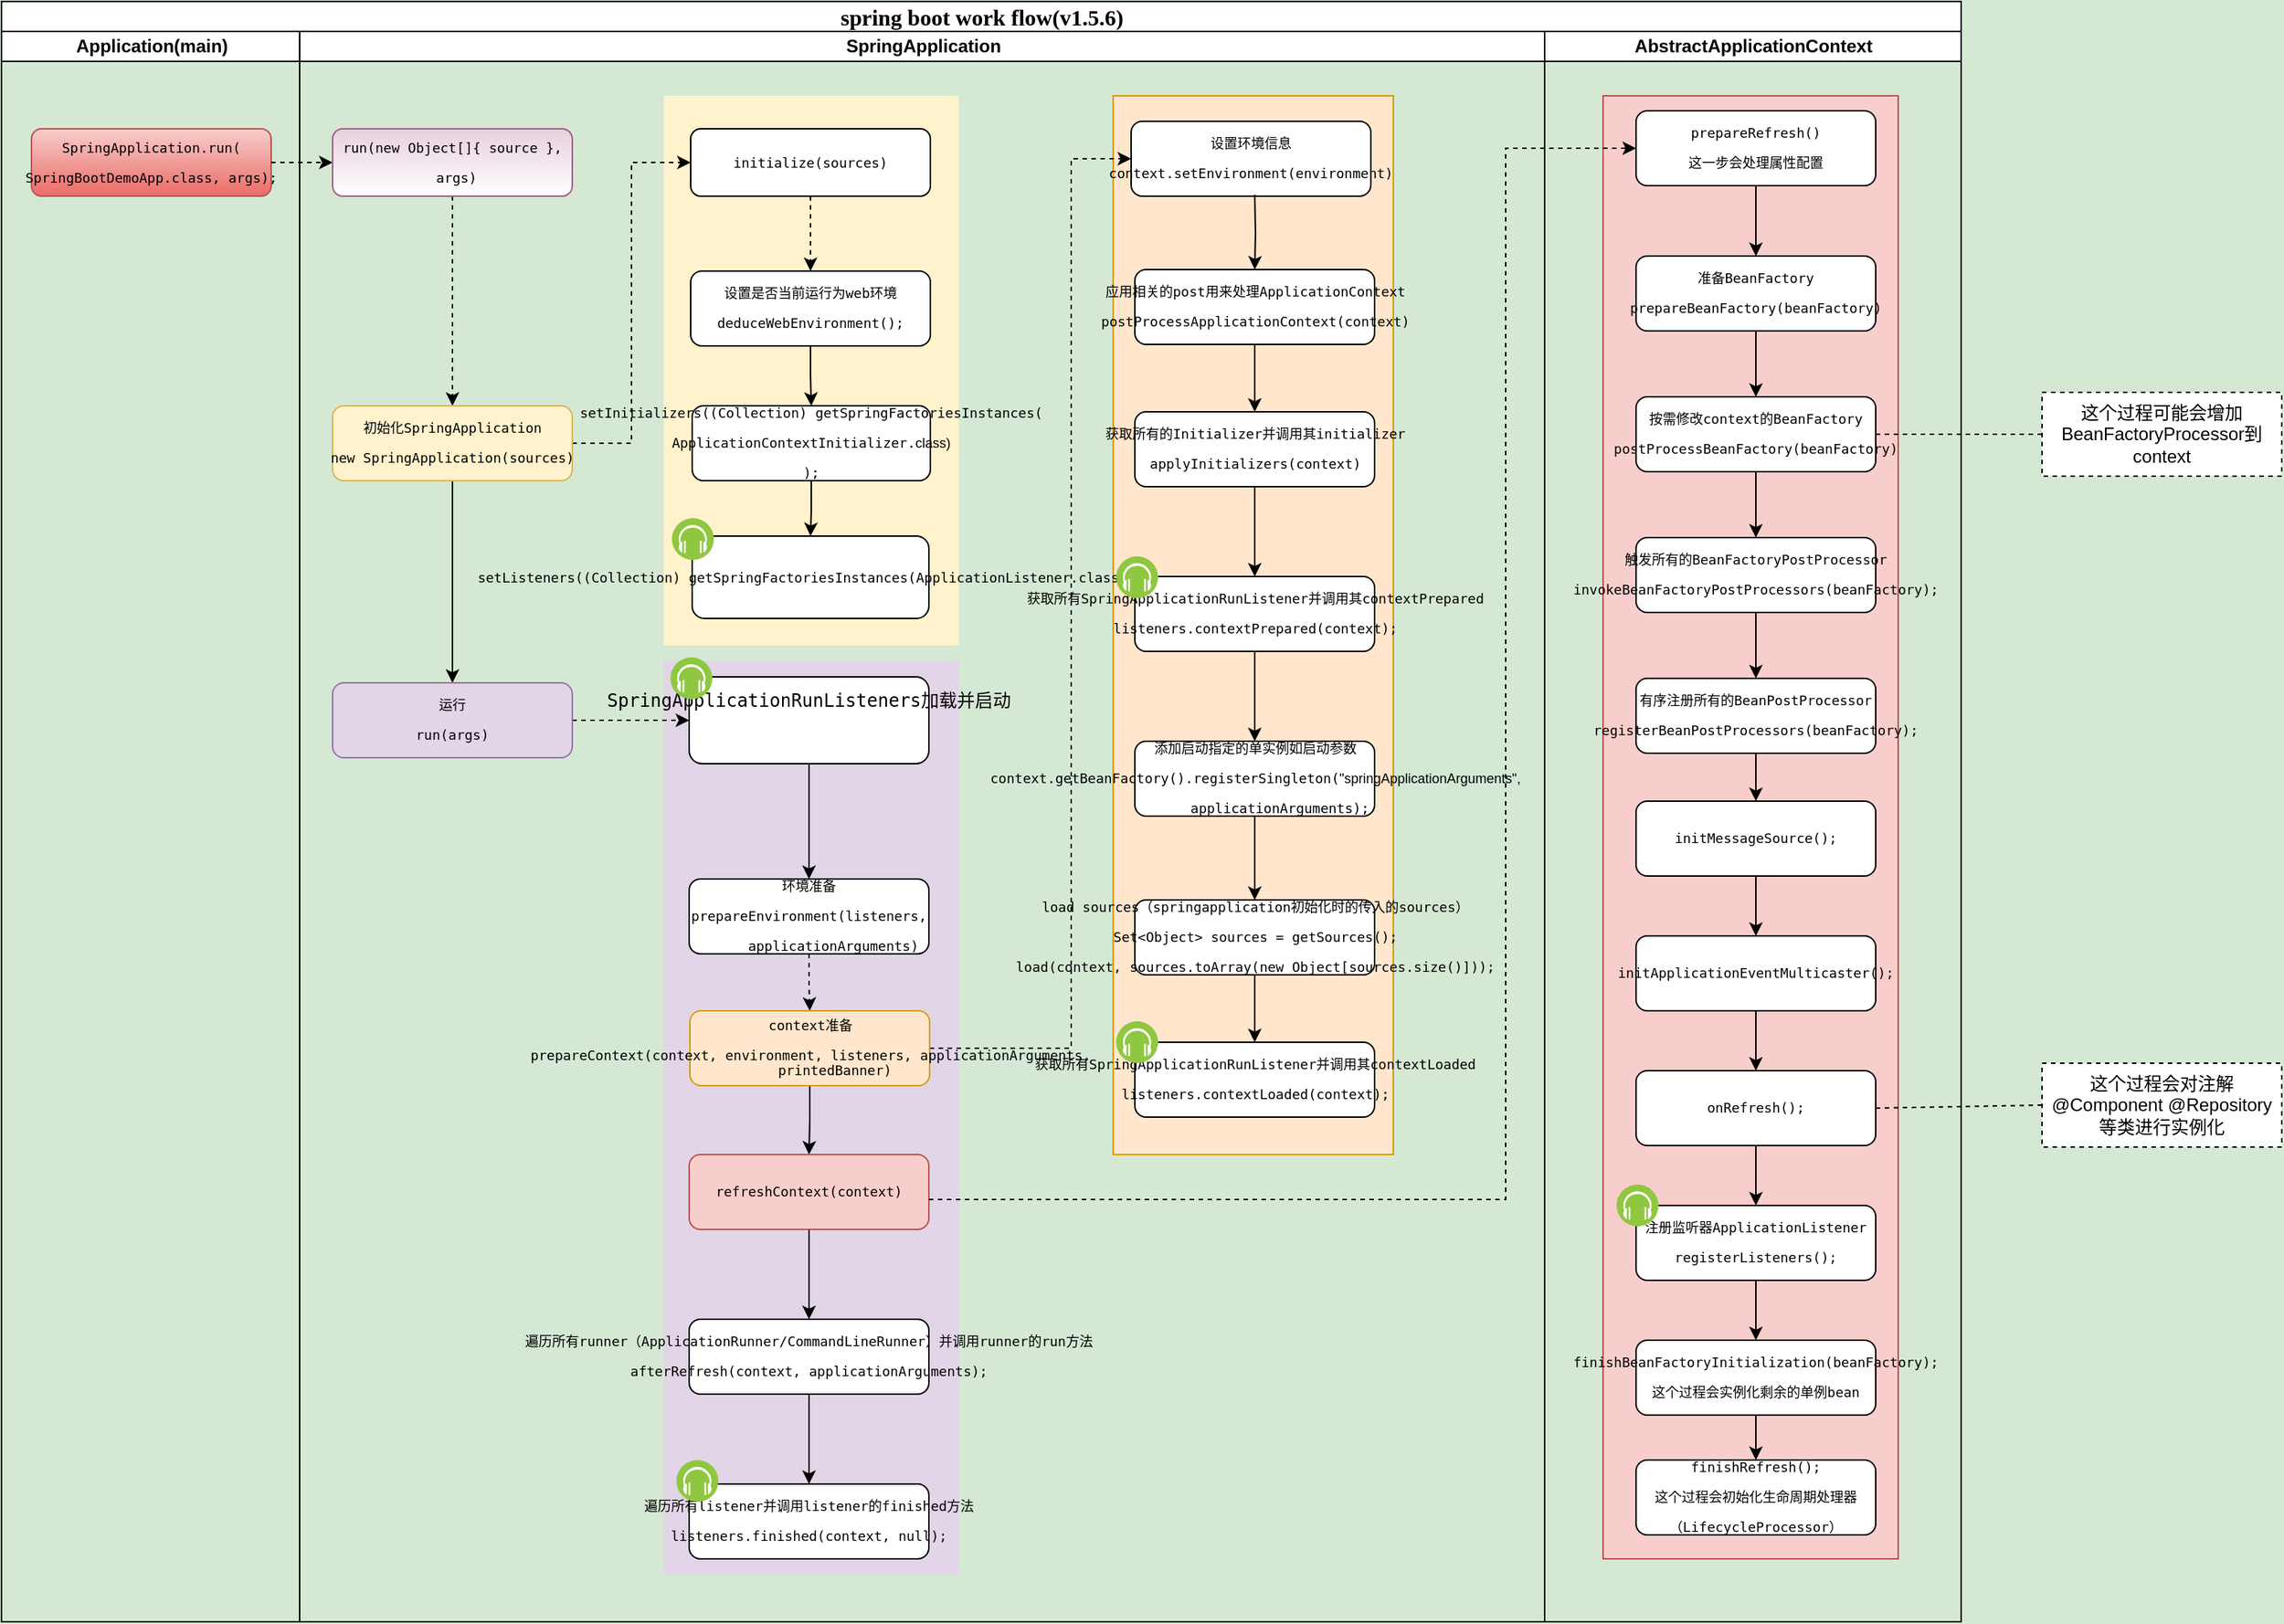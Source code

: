 <mxfile version="10.7.5" type="device"><diagram name="Page-1" id="74e2e168-ea6b-b213-b513-2b3c1d86103e"><mxGraphModel dx="1362" dy="802" grid="1" gridSize="10" guides="1" tooltips="1" connect="1" arrows="1" fold="1" page="1" pageScale="1" pageWidth="1100" pageHeight="850" background="#D5E8D4" math="0" shadow="0"><root><mxCell id="0"/><mxCell id="1" parent="0"/><mxCell id="77e6c97f196da883-1" value="&lt;font style=&quot;font-size: 15px&quot;&gt;spring boot work flow(v1.5.6)&lt;/font&gt;" style="swimlane;html=1;childLayout=stackLayout;startSize=20;rounded=0;shadow=0;labelBackgroundColor=none;strokeWidth=1;fontFamily=Verdana;fontSize=5;align=center;verticalAlign=middle;" parent="1" vertex="1"><mxGeometry x="68" y="20" width="1308" height="1082" as="geometry"/></mxCell><mxCell id="77e6c97f196da883-2" value="Application(main)" style="swimlane;html=1;startSize=20;verticalAlign=middle;" parent="77e6c97f196da883-1" vertex="1"><mxGeometry y="20" width="199" height="1062" as="geometry"/></mxCell><mxCell id="77e6c97f196da883-8" value="&lt;pre style=&quot;font-size: 9px;&quot;&gt;SpringApplication.&lt;span style=&quot;font-size: 9px;&quot;&gt;run&lt;/span&gt;(&lt;/pre&gt;&lt;pre style=&quot;font-size: 9px;&quot;&gt;SpringBootDemoApp.&lt;span style=&quot;font-size: 9px;&quot;&gt;class&lt;/span&gt;, args);&lt;/pre&gt;" style="rounded=1;whiteSpace=wrap;html=1;shadow=0;labelBackgroundColor=none;strokeColor=#b85450;strokeWidth=1;fillColor=#f8cecc;fontFamily=Verdana;fontSize=9;align=center;verticalAlign=middle;gradientColor=#ea6b66;" parent="77e6c97f196da883-2" vertex="1"><mxGeometry x="20" y="65" width="160" height="45" as="geometry"/></mxCell><mxCell id="xCWV8dmAgBK2p6FcGzar-16" value="" style="edgeStyle=orthogonalEdgeStyle;rounded=0;orthogonalLoop=1;jettySize=auto;html=1;dashed=1;fontSize=9;strokeWidth=1;verticalAlign=middle;" parent="77e6c97f196da883-1" source="77e6c97f196da883-8" target="xCWV8dmAgBK2p6FcGzar-2" edge="1"><mxGeometry relative="1" as="geometry"/></mxCell><mxCell id="77e6c97f196da883-4" value="SpringApplication" style="swimlane;html=1;startSize=20;verticalAlign=middle;" parent="77e6c97f196da883-1" vertex="1"><mxGeometry x="199" y="20" width="831" height="1062" as="geometry"/></mxCell><mxCell id="xCWV8dmAgBK2p6FcGzar-78" value="" style="rounded=0;whiteSpace=wrap;html=1;fillColor=#ffe6cc;fontSize=10;strokeColor=#d79b00;strokeWidth=1;verticalAlign=middle;" parent="77e6c97f196da883-4" vertex="1"><mxGeometry x="543" y="43" width="187" height="707" as="geometry"/></mxCell><mxCell id="xCWV8dmAgBK2p6FcGzar-77" value="" style="rounded=0;whiteSpace=wrap;html=1;fillColor=#e1d5e7;fontSize=9;strokeColor=none;strokeWidth=1;verticalAlign=middle;" parent="77e6c97f196da883-4" vertex="1"><mxGeometry x="243" y="420" width="197" height="610" as="geometry"/></mxCell><mxCell id="xCWV8dmAgBK2p6FcGzar-76" value="" style="rounded=0;whiteSpace=wrap;html=1;fontSize=10;fillColor=#fff2cc;strokeColor=none;strokeWidth=1;verticalAlign=middle;" parent="77e6c97f196da883-4" vertex="1"><mxGeometry x="243" y="43" width="197" height="367" as="geometry"/></mxCell><mxCell id="xCWV8dmAgBK2p6FcGzar-4" value="" style="edgeStyle=orthogonalEdgeStyle;rounded=0;orthogonalLoop=1;jettySize=auto;html=1;fontSize=9;verticalAlign=middle;dashed=1;strokeWidth=1;" parent="77e6c97f196da883-4" source="xCWV8dmAgBK2p6FcGzar-2" target="xCWV8dmAgBK2p6FcGzar-3" edge="1"><mxGeometry relative="1" as="geometry"/></mxCell><mxCell id="xCWV8dmAgBK2p6FcGzar-2" value="&lt;pre style=&quot;font-size: 9px;&quot;&gt;&lt;span style=&quot;font-size: 9px;&quot;&gt;run&lt;/span&gt;(&lt;span style=&quot;font-size: 9px;&quot;&gt;new &lt;/span&gt;Object[]{ source },&lt;/pre&gt;&lt;pre style=&quot;font-size: 9px;&quot;&gt; args)&lt;/pre&gt;" style="rounded=1;whiteSpace=wrap;html=1;fontSize=9;fillColor=#e6d0de;strokeColor=#996185;strokeWidth=1;verticalAlign=middle;gradientColor=#ffffff;" parent="77e6c97f196da883-4" vertex="1"><mxGeometry x="22" y="65" width="160" height="45" as="geometry"/></mxCell><mxCell id="xCWV8dmAgBK2p6FcGzar-6" value="" style="edgeStyle=orthogonalEdgeStyle;rounded=0;orthogonalLoop=1;jettySize=auto;html=1;fontSize=9;strokeWidth=1;verticalAlign=middle;" parent="77e6c97f196da883-4" source="xCWV8dmAgBK2p6FcGzar-3" target="xCWV8dmAgBK2p6FcGzar-5" edge="1"><mxGeometry relative="1" as="geometry"/></mxCell><mxCell id="xCWV8dmAgBK2p6FcGzar-34" value="" style="edgeStyle=orthogonalEdgeStyle;rounded=0;orthogonalLoop=1;jettySize=auto;html=1;fontSize=9;entryX=0;entryY=0.5;entryDx=0;entryDy=0;dashed=1;strokeWidth=1;verticalAlign=middle;" parent="77e6c97f196da883-4" source="xCWV8dmAgBK2p6FcGzar-3" target="xCWV8dmAgBK2p6FcGzar-8" edge="1"><mxGeometry relative="1" as="geometry"/></mxCell><mxCell id="xCWV8dmAgBK2p6FcGzar-3" value="&lt;pre style=&quot;font-size: 9px;&quot;&gt;&lt;pre style=&quot;font-size: 9px;&quot;&gt;初始化SpringApplication&lt;/pre&gt;&lt;pre style=&quot;font-size: 9px;&quot;&gt;&lt;span style=&quot;font-size: 9px;&quot;&gt;new &lt;/span&gt;SpringApplication(sources)&lt;/pre&gt;&lt;/pre&gt;" style="rounded=1;whiteSpace=wrap;html=1;fontSize=9;fillColor=#fff2cc;strokeColor=#d6b656;strokeWidth=1;verticalAlign=middle;" parent="77e6c97f196da883-4" vertex="1"><mxGeometry x="22" y="250" width="160" height="50" as="geometry"/></mxCell><mxCell id="xCWV8dmAgBK2p6FcGzar-22" value="" style="edgeStyle=orthogonalEdgeStyle;rounded=0;orthogonalLoop=1;jettySize=auto;html=1;dashed=1;fontSize=9;strokeWidth=1;verticalAlign=middle;entryX=0;entryY=0.5;entryDx=0;entryDy=0;" parent="77e6c97f196da883-4" source="xCWV8dmAgBK2p6FcGzar-5" target="tk0hiYS8A3kOr5crJlKy-17" edge="1"><mxGeometry relative="1" as="geometry"/></mxCell><mxCell id="xCWV8dmAgBK2p6FcGzar-5" value="&lt;pre style=&quot;font-size: 9px;&quot;&gt;&lt;pre style=&quot;font-size: 9px;&quot;&gt;&lt;pre style=&quot;font-size: 9px;&quot;&gt;&lt;pre style=&quot;font-size: 9px;&quot;&gt;运行&lt;/pre&gt;&lt;pre style=&quot;font-size: 9px;&quot;&gt;run(args)&lt;/pre&gt;&lt;/pre&gt;&lt;/pre&gt;&lt;/pre&gt;" style="rounded=1;whiteSpace=wrap;html=1;fontSize=9;fillColor=#e1d5e7;strokeColor=#9673a6;strokeWidth=1;verticalAlign=middle;" parent="77e6c97f196da883-4" vertex="1"><mxGeometry x="22" y="435" width="160" height="50" as="geometry"/></mxCell><mxCell id="xCWV8dmAgBK2p6FcGzar-24" value="" style="edgeStyle=orthogonalEdgeStyle;rounded=0;orthogonalLoop=1;jettySize=auto;html=1;dashed=1;fontSize=9;strokeWidth=1;entryX=0.5;entryY=0;entryDx=0;entryDy=0;verticalAlign=middle;" parent="77e6c97f196da883-4" source="xCWV8dmAgBK2p6FcGzar-21" target="xCWV8dmAgBK2p6FcGzar-25" edge="1"><mxGeometry relative="1" as="geometry"><mxPoint x="342" y="539" as="targetPoint"/></mxGeometry></mxCell><mxCell id="xCWV8dmAgBK2p6FcGzar-21" value="&lt;pre style=&quot;font-size: 9px&quot;&gt;&lt;pre style=&quot;font-size: 9px&quot;&gt;&lt;pre style=&quot;font-size: 9px&quot;&gt;&lt;pre style=&quot;font-size: 9px&quot;&gt;&lt;pre style=&quot;font-size: 9px&quot;&gt;环境准备&lt;/pre&gt;&lt;pre style=&quot;font-size: 9px&quot;&gt;prepareEnvironment(listeners,&lt;/pre&gt;&lt;pre style=&quot;font-size: 9px&quot;&gt;      applicationArguments)&lt;/pre&gt;&lt;/pre&gt;&lt;/pre&gt;&lt;/pre&gt;&lt;/pre&gt;" style="rounded=1;whiteSpace=wrap;html=1;fontSize=9;strokeWidth=1;verticalAlign=middle;" parent="77e6c97f196da883-4" vertex="1"><mxGeometry x="260" y="566" width="160" height="50" as="geometry"/></mxCell><mxCell id="xCWV8dmAgBK2p6FcGzar-28" value="" style="edgeStyle=orthogonalEdgeStyle;rounded=0;orthogonalLoop=1;jettySize=auto;html=1;fontSize=9;strokeWidth=1;verticalAlign=middle;" parent="77e6c97f196da883-4" source="xCWV8dmAgBK2p6FcGzar-25" target="xCWV8dmAgBK2p6FcGzar-27" edge="1"><mxGeometry relative="1" as="geometry"/></mxCell><mxCell id="xCWV8dmAgBK2p6FcGzar-36" value="" style="edgeStyle=orthogonalEdgeStyle;rounded=0;orthogonalLoop=1;jettySize=auto;html=1;dashed=1;fontSize=9;strokeWidth=1;verticalAlign=middle;" parent="77e6c97f196da883-4" source="xCWV8dmAgBK2p6FcGzar-25" target="xCWV8dmAgBK2p6FcGzar-35" edge="1"><mxGeometry relative="1" as="geometry"><Array as="points"><mxPoint x="515" y="679"/><mxPoint x="515" y="85"/></Array></mxGeometry></mxCell><mxCell id="xCWV8dmAgBK2p6FcGzar-25" value="&lt;pre style=&quot;font-size: 9px;&quot;&gt;&lt;pre style=&quot;font-size: 9px;&quot;&gt;&lt;pre style=&quot;font-size: 9px;&quot;&gt;&lt;pre style=&quot;font-size: 9px;&quot;&gt;&lt;pre style=&quot;font-size: 9px;&quot;&gt;&lt;pre style=&quot;font-size: 9px;&quot;&gt;context准备&lt;/pre&gt;&lt;pre style=&quot;font-size: 9px;&quot;&gt;prepareContext(context, environment, listeners, applicationArguments,&lt;br style=&quot;font-size: 9px;&quot;&gt;      printedBanner)&lt;/pre&gt;&lt;/pre&gt;&lt;/pre&gt;&lt;/pre&gt;&lt;/pre&gt;&lt;/pre&gt;" style="rounded=1;whiteSpace=wrap;html=1;fontSize=9;fillColor=#ffe6cc;strokeColor=#d79b00;strokeWidth=1;verticalAlign=middle;" parent="77e6c97f196da883-4" vertex="1"><mxGeometry x="260.5" y="654" width="160" height="50" as="geometry"/></mxCell><mxCell id="xCWV8dmAgBK2p6FcGzar-35" value="&lt;pre style=&quot;font-size: 9px&quot;&gt;&lt;pre style=&quot;font-size: 9px&quot;&gt;&lt;pre style=&quot;font-size: 9px&quot;&gt;&lt;pre style=&quot;font-size: 9px&quot;&gt;&lt;pre style=&quot;font-size: 9px&quot;&gt;&lt;pre style=&quot;font-size: 9px&quot;&gt;&lt;pre style=&quot;font-size: 9px&quot;&gt;设置环境信息&lt;/pre&gt;&lt;pre style=&quot;font-size: 9px&quot;&gt;context.setEnvironment(environment)&lt;/pre&gt;&lt;/pre&gt;&lt;/pre&gt;&lt;/pre&gt;&lt;/pre&gt;&lt;/pre&gt;&lt;/pre&gt;" style="rounded=1;whiteSpace=wrap;html=1;fontSize=9;strokeWidth=1;verticalAlign=middle;" parent="77e6c97f196da883-4" vertex="1"><mxGeometry x="555" y="60" width="160" height="50" as="geometry"/></mxCell><mxCell id="xCWV8dmAgBK2p6FcGzar-40" value="" style="edgeStyle=orthogonalEdgeStyle;rounded=0;orthogonalLoop=1;jettySize=auto;html=1;fontSize=9;strokeWidth=1;verticalAlign=middle;" parent="77e6c97f196da883-4" target="xCWV8dmAgBK2p6FcGzar-39" edge="1"><mxGeometry relative="1" as="geometry"><mxPoint x="637.5" y="109" as="sourcePoint"/></mxGeometry></mxCell><mxCell id="xCWV8dmAgBK2p6FcGzar-42" value="" style="edgeStyle=orthogonalEdgeStyle;rounded=0;orthogonalLoop=1;jettySize=auto;html=1;fontSize=9;strokeWidth=1;verticalAlign=middle;" parent="77e6c97f196da883-4" source="xCWV8dmAgBK2p6FcGzar-39" target="xCWV8dmAgBK2p6FcGzar-41" edge="1"><mxGeometry relative="1" as="geometry"/></mxCell><mxCell id="xCWV8dmAgBK2p6FcGzar-39" value="&lt;pre style=&quot;font-size: 9px&quot;&gt;&lt;pre style=&quot;font-size: 9px&quot;&gt;&lt;pre style=&quot;font-size: 9px&quot;&gt;&lt;pre style=&quot;font-size: 9px&quot;&gt;&lt;pre style=&quot;font-size: 9px&quot;&gt;&lt;pre style=&quot;font-size: 9px&quot;&gt;&lt;pre style=&quot;font-size: 9px&quot;&gt;&lt;pre style=&quot;font-size: 9px&quot;&gt;应用相关的post用来处理ApplicationContext&lt;/pre&gt;&lt;pre style=&quot;font-size: 9px&quot;&gt;postProcessApplicationContext(context)&lt;/pre&gt;&lt;/pre&gt;&lt;/pre&gt;&lt;/pre&gt;&lt;/pre&gt;&lt;/pre&gt;&lt;/pre&gt;&lt;/pre&gt;" style="rounded=1;whiteSpace=wrap;html=1;fontSize=9;strokeWidth=1;verticalAlign=middle;" parent="77e6c97f196da883-4" vertex="1"><mxGeometry x="557.5" y="159" width="160" height="50" as="geometry"/></mxCell><mxCell id="xCWV8dmAgBK2p6FcGzar-44" value="" style="edgeStyle=orthogonalEdgeStyle;rounded=0;orthogonalLoop=1;jettySize=auto;html=1;fontSize=9;strokeWidth=1;verticalAlign=middle;" parent="77e6c97f196da883-4" source="xCWV8dmAgBK2p6FcGzar-41" target="xCWV8dmAgBK2p6FcGzar-43" edge="1"><mxGeometry relative="1" as="geometry"/></mxCell><mxCell id="xCWV8dmAgBK2p6FcGzar-41" value="&lt;pre style=&quot;font-size: 9px&quot;&gt;&lt;pre style=&quot;font-size: 9px&quot;&gt;&lt;pre style=&quot;font-size: 9px&quot;&gt;&lt;pre style=&quot;font-size: 9px&quot;&gt;&lt;pre style=&quot;font-size: 9px&quot;&gt;&lt;pre style=&quot;font-size: 9px&quot;&gt;&lt;pre style=&quot;font-size: 9px&quot;&gt;&lt;pre style=&quot;font-size: 9px&quot;&gt;&lt;pre style=&quot;font-size: 9px&quot;&gt;获取所有的Initializer并调用其initializer&lt;/pre&gt;&lt;pre style=&quot;font-size: 9px&quot;&gt;applyInitializers(context)&lt;/pre&gt;&lt;/pre&gt;&lt;/pre&gt;&lt;/pre&gt;&lt;/pre&gt;&lt;/pre&gt;&lt;/pre&gt;&lt;/pre&gt;&lt;/pre&gt;" style="rounded=1;whiteSpace=wrap;html=1;fontSize=9;strokeWidth=1;verticalAlign=middle;" parent="77e6c97f196da883-4" vertex="1"><mxGeometry x="557.5" y="254" width="160" height="50" as="geometry"/></mxCell><mxCell id="xCWV8dmAgBK2p6FcGzar-46" value="" style="edgeStyle=orthogonalEdgeStyle;rounded=0;orthogonalLoop=1;jettySize=auto;html=1;fontSize=9;strokeWidth=1;verticalAlign=middle;" parent="77e6c97f196da883-4" source="xCWV8dmAgBK2p6FcGzar-43" target="xCWV8dmAgBK2p6FcGzar-45" edge="1"><mxGeometry relative="1" as="geometry"/></mxCell><mxCell id="xCWV8dmAgBK2p6FcGzar-43" value="&lt;pre style=&quot;font-size: 9px&quot;&gt;&lt;pre style=&quot;font-size: 9px&quot;&gt;&lt;pre style=&quot;font-size: 9px&quot;&gt;&lt;pre style=&quot;font-size: 9px&quot;&gt;&lt;pre style=&quot;font-size: 9px&quot;&gt;&lt;pre style=&quot;font-size: 9px&quot;&gt;&lt;pre style=&quot;font-size: 9px&quot;&gt;&lt;pre style=&quot;font-size: 9px&quot;&gt;&lt;pre style=&quot;font-size: 9px&quot;&gt;&lt;pre style=&quot;font-size: 9px&quot;&gt;获取所有SpringApplicationRunListener并调用其contextPrepared&lt;/pre&gt;&lt;pre style=&quot;font-size: 9px&quot;&gt;listeners.contextPrepared(context);&lt;/pre&gt;&lt;/pre&gt;&lt;/pre&gt;&lt;/pre&gt;&lt;/pre&gt;&lt;/pre&gt;&lt;/pre&gt;&lt;/pre&gt;&lt;/pre&gt;&lt;/pre&gt;" style="rounded=1;whiteSpace=wrap;html=1;fontSize=9;strokeWidth=1;verticalAlign=middle;" parent="77e6c97f196da883-4" vertex="1"><mxGeometry x="557.5" y="364" width="160" height="50" as="geometry"/></mxCell><mxCell id="xCWV8dmAgBK2p6FcGzar-48" value="" style="edgeStyle=orthogonalEdgeStyle;rounded=0;orthogonalLoop=1;jettySize=auto;html=1;fontSize=9;strokeWidth=1;verticalAlign=middle;" parent="77e6c97f196da883-4" source="xCWV8dmAgBK2p6FcGzar-45" target="xCWV8dmAgBK2p6FcGzar-47" edge="1"><mxGeometry relative="1" as="geometry"/></mxCell><mxCell id="xCWV8dmAgBK2p6FcGzar-45" value="&lt;pre style=&quot;font-size: 9px&quot;&gt;&lt;pre style=&quot;font-size: 9px&quot;&gt;&lt;pre style=&quot;font-size: 9px&quot;&gt;&lt;pre style=&quot;font-size: 9px&quot;&gt;&lt;pre style=&quot;font-size: 9px&quot;&gt;&lt;pre style=&quot;font-size: 9px&quot;&gt;&lt;pre style=&quot;font-size: 9px&quot;&gt;&lt;pre style=&quot;font-size: 9px&quot;&gt;&lt;pre style=&quot;font-size: 9px&quot;&gt;&lt;pre style=&quot;font-size: 9px&quot;&gt;&lt;pre style=&quot;font-size: 9px&quot;&gt;&lt;pre style=&quot;font-size: 9px&quot;&gt;添加启动指定的单实例如启动参数&lt;/pre&gt;&lt;pre style=&quot;font-size: 9px&quot;&gt;context.getBeanFactory().registerSingleton(&lt;span style=&quot;font-family: &amp;#34;helvetica&amp;#34; ; white-space: normal&quot;&gt;&quot;springApplicationArguments&quot;&lt;/span&gt;&lt;span style=&quot;font-family: &amp;#34;helvetica&amp;#34; ; white-space: normal&quot;&gt;,&lt;/span&gt;&lt;br&gt;&lt;/pre&gt;&lt;/pre&gt;&lt;pre style=&quot;font-size: 9px&quot;&gt;      applicationArguments);&lt;/pre&gt;&lt;/pre&gt;&lt;/pre&gt;&lt;/pre&gt;&lt;/pre&gt;&lt;/pre&gt;&lt;/pre&gt;&lt;/pre&gt;&lt;/pre&gt;&lt;/pre&gt;&lt;/pre&gt;" style="rounded=1;whiteSpace=wrap;html=1;fontSize=9;strokeWidth=1;verticalAlign=middle;" parent="77e6c97f196da883-4" vertex="1"><mxGeometry x="557.5" y="474" width="160" height="50" as="geometry"/></mxCell><mxCell id="xCWV8dmAgBK2p6FcGzar-50" value="" style="edgeStyle=orthogonalEdgeStyle;rounded=0;orthogonalLoop=1;jettySize=auto;html=1;fontSize=9;strokeWidth=1;verticalAlign=middle;" parent="77e6c97f196da883-4" source="xCWV8dmAgBK2p6FcGzar-47" target="xCWV8dmAgBK2p6FcGzar-49" edge="1"><mxGeometry relative="1" as="geometry"/></mxCell><mxCell id="xCWV8dmAgBK2p6FcGzar-47" value="&lt;pre style=&quot;font-size: 9px&quot;&gt;&lt;pre style=&quot;font-size: 9px&quot;&gt;&lt;pre style=&quot;font-size: 9px&quot;&gt;&lt;pre style=&quot;font-size: 9px&quot;&gt;&lt;pre style=&quot;font-size: 9px&quot;&gt;&lt;pre style=&quot;font-size: 9px&quot;&gt;&lt;pre style=&quot;font-size: 9px&quot;&gt;&lt;pre style=&quot;font-size: 9px&quot;&gt;&lt;pre style=&quot;font-size: 9px&quot;&gt;&lt;pre style=&quot;font-size: 9px&quot;&gt;&lt;pre style=&quot;font-size: 9px&quot;&gt;&lt;pre style=&quot;font-size: 9px&quot;&gt;&lt;pre style=&quot;font-size: 9px&quot;&gt;load sources（springapplication初始化时的传入的sources）&lt;/pre&gt;&lt;pre style=&quot;font-size: 9px&quot;&gt;Set&amp;lt;Object&amp;gt; sources = getSources();&lt;/pre&gt;&lt;pre style=&quot;font-size: 9px&quot;&gt;&lt;pre style=&quot;font-size: 9px&quot;&gt;load(context, sources.toArray(&lt;span style=&quot;font-size: 9px&quot;&gt;new &lt;/span&gt;Object[sources.size()]));&lt;/pre&gt;&lt;/pre&gt;&lt;/pre&gt;&lt;/pre&gt;&lt;/pre&gt;&lt;/pre&gt;&lt;/pre&gt;&lt;/pre&gt;&lt;/pre&gt;&lt;/pre&gt;&lt;/pre&gt;&lt;/pre&gt;&lt;/pre&gt;&lt;/pre&gt;" style="rounded=1;whiteSpace=wrap;html=1;fontSize=9;strokeWidth=1;verticalAlign=middle;" parent="77e6c97f196da883-4" vertex="1"><mxGeometry x="557.5" y="580" width="160" height="50" as="geometry"/></mxCell><mxCell id="xCWV8dmAgBK2p6FcGzar-49" value="&lt;pre style=&quot;font-size: 9px&quot;&gt;&lt;pre style=&quot;font-size: 9px&quot;&gt;&lt;pre style=&quot;font-size: 9px&quot;&gt;&lt;pre style=&quot;font-size: 9px&quot;&gt;&lt;pre style=&quot;font-size: 9px&quot;&gt;&lt;pre style=&quot;font-size: 9px&quot;&gt;&lt;pre style=&quot;font-size: 9px&quot;&gt;&lt;pre style=&quot;font-size: 9px&quot;&gt;&lt;pre style=&quot;font-size: 9px&quot;&gt;&lt;pre style=&quot;font-size: 9px&quot;&gt;&lt;pre style=&quot;font-size: 9px&quot;&gt;&lt;pre style=&quot;font-size: 9px&quot;&gt;&lt;pre style=&quot;font-size: 9px&quot;&gt;&lt;pre style=&quot;font-size: 9px&quot;&gt;&lt;pre&gt;获取所有SpringApplicationRunListener并调用其contextLoaded&lt;/pre&gt;&lt;/pre&gt;&lt;pre style=&quot;font-size: 9px&quot;&gt;listeners.contextLoaded(context);&lt;/pre&gt;&lt;/pre&gt;&lt;/pre&gt;&lt;/pre&gt;&lt;/pre&gt;&lt;/pre&gt;&lt;/pre&gt;&lt;/pre&gt;&lt;/pre&gt;&lt;/pre&gt;&lt;/pre&gt;&lt;/pre&gt;&lt;/pre&gt;&lt;/pre&gt;" style="rounded=1;whiteSpace=wrap;html=1;fontSize=9;strokeWidth=1;verticalAlign=middle;" parent="77e6c97f196da883-4" vertex="1"><mxGeometry x="557.5" y="675" width="160" height="50" as="geometry"/></mxCell><mxCell id="xCWV8dmAgBK2p6FcGzar-30" value="" style="edgeStyle=orthogonalEdgeStyle;rounded=0;orthogonalLoop=1;jettySize=auto;html=1;fontSize=9;strokeWidth=1;verticalAlign=middle;" parent="77e6c97f196da883-4" source="xCWV8dmAgBK2p6FcGzar-27" target="xCWV8dmAgBK2p6FcGzar-29" edge="1"><mxGeometry relative="1" as="geometry"/></mxCell><mxCell id="xCWV8dmAgBK2p6FcGzar-27" value="&lt;pre style=&quot;font-size: 9px;&quot;&gt;&lt;pre style=&quot;font-size: 9px;&quot;&gt;&lt;pre style=&quot;font-size: 9px;&quot;&gt;&lt;pre style=&quot;font-size: 9px;&quot;&gt;&lt;pre style=&quot;font-size: 9px;&quot;&gt;&lt;pre style=&quot;font-size: 9px;&quot;&gt;&lt;pre style=&quot;font-size: 9px;&quot;&gt;refreshContext(context)&lt;/pre&gt;&lt;/pre&gt;&lt;/pre&gt;&lt;/pre&gt;&lt;/pre&gt;&lt;/pre&gt;&lt;/pre&gt;" style="rounded=1;whiteSpace=wrap;html=1;fontSize=9;fillColor=#f8cecc;strokeColor=#b85450;strokeWidth=1;verticalAlign=middle;" parent="77e6c97f196da883-4" vertex="1"><mxGeometry x="260" y="750" width="160" height="50" as="geometry"/></mxCell><mxCell id="xCWV8dmAgBK2p6FcGzar-32" value="" style="edgeStyle=orthogonalEdgeStyle;rounded=0;orthogonalLoop=1;jettySize=auto;html=1;fontSize=9;strokeWidth=1;verticalAlign=middle;" parent="77e6c97f196da883-4" source="xCWV8dmAgBK2p6FcGzar-29" target="xCWV8dmAgBK2p6FcGzar-31" edge="1"><mxGeometry relative="1" as="geometry"/></mxCell><mxCell id="xCWV8dmAgBK2p6FcGzar-29" value="&lt;pre style=&quot;font-size: 9px;&quot;&gt;&lt;pre style=&quot;font-size: 9px;&quot;&gt;&lt;pre style=&quot;font-size: 9px;&quot;&gt;&lt;pre style=&quot;font-size: 9px;&quot;&gt;&lt;pre style=&quot;font-size: 9px;&quot;&gt;&lt;pre style=&quot;font-size: 9px;&quot;&gt;&lt;pre style=&quot;font-size: 9px;&quot;&gt;&lt;pre style=&quot;font-size: 9px;&quot;&gt;遍历所有runner（ApplicationRunner/CommandLineRunner）并调用runner的run方法&lt;/pre&gt;&lt;pre style=&quot;font-size: 9px;&quot;&gt;afterRefresh(context, applicationArguments);&lt;/pre&gt;&lt;/pre&gt;&lt;/pre&gt;&lt;/pre&gt;&lt;/pre&gt;&lt;/pre&gt;&lt;/pre&gt;&lt;/pre&gt;" style="rounded=1;whiteSpace=wrap;html=1;fontSize=9;strokeWidth=1;verticalAlign=middle;" parent="77e6c97f196da883-4" vertex="1"><mxGeometry x="260" y="860" width="160" height="50" as="geometry"/></mxCell><mxCell id="xCWV8dmAgBK2p6FcGzar-31" value="&lt;pre style=&quot;font-size: 9px;&quot;&gt;&lt;pre style=&quot;font-size: 9px;&quot;&gt;&lt;pre style=&quot;font-size: 9px;&quot;&gt;&lt;pre style=&quot;font-size: 9px;&quot;&gt;&lt;pre style=&quot;font-size: 9px;&quot;&gt;&lt;pre style=&quot;font-size: 9px;&quot;&gt;&lt;pre style=&quot;font-size: 9px;&quot;&gt;&lt;pre style=&quot;font-size: 9px;&quot;&gt;&lt;pre style=&quot;font-size: 9px;&quot;&gt;遍历所有listener并调用listener的finished方法&lt;/pre&gt;&lt;pre style=&quot;font-size: 9px;&quot;&gt;listeners.finished(context, &lt;span style=&quot;font-size: 9px;&quot;&gt;null&lt;/span&gt;);&lt;/pre&gt;&lt;/pre&gt;&lt;/pre&gt;&lt;/pre&gt;&lt;/pre&gt;&lt;/pre&gt;&lt;/pre&gt;&lt;/pre&gt;&lt;/pre&gt;" style="rounded=1;whiteSpace=wrap;html=1;fontSize=9;strokeWidth=1;verticalAlign=middle;" parent="77e6c97f196da883-4" vertex="1"><mxGeometry x="260" y="970" width="160" height="50" as="geometry"/></mxCell><mxCell id="xCWV8dmAgBK2p6FcGzar-8" value="&lt;pre style=&quot;font-size: 9px;&quot;&gt;initialize(sources)&lt;/pre&gt;" style="rounded=1;whiteSpace=wrap;html=1;fontSize=9;strokeWidth=1;verticalAlign=middle;" parent="77e6c97f196da883-4" vertex="1"><mxGeometry x="261" y="65" width="160" height="45" as="geometry"/></mxCell><mxCell id="xCWV8dmAgBK2p6FcGzar-9" value="&lt;pre style=&quot;font-size: 9px;&quot;&gt;&lt;pre style=&quot;font-size: 9px;&quot;&gt;设置是否当前运行为web环境&lt;/pre&gt;&lt;pre style=&quot;font-size: 9px;&quot;&gt;deduceWebEnvironment();&lt;/pre&gt;&lt;/pre&gt;" style="rounded=1;html=1;fontSize=9;strokeWidth=1;verticalAlign=middle;horizontal=1;spacing=2;whiteSpace=wrap;labelBorderColor=none;" parent="77e6c97f196da883-4" vertex="1"><mxGeometry x="261" y="160" width="160" height="50" as="geometry"/></mxCell><mxCell id="xCWV8dmAgBK2p6FcGzar-10" value="" style="edgeStyle=orthogonalEdgeStyle;rounded=0;orthogonalLoop=1;jettySize=auto;html=1;dashed=1;fontSize=9;strokeWidth=1;verticalAlign=middle;" parent="77e6c97f196da883-4" source="xCWV8dmAgBK2p6FcGzar-8" target="xCWV8dmAgBK2p6FcGzar-9" edge="1"><mxGeometry relative="1" as="geometry"/></mxCell><mxCell id="xCWV8dmAgBK2p6FcGzar-33" value="" style="edgeStyle=orthogonalEdgeStyle;rounded=0;orthogonalLoop=1;jettySize=auto;html=1;fontSize=9;strokeWidth=1;verticalAlign=middle;" parent="77e6c97f196da883-4" source="xCWV8dmAgBK2p6FcGzar-11" target="xCWV8dmAgBK2p6FcGzar-13" edge="1"><mxGeometry relative="1" as="geometry"/></mxCell><mxCell id="xCWV8dmAgBK2p6FcGzar-11" value="&lt;pre style=&quot;font-size: 9px&quot;&gt;&lt;pre style=&quot;font-size: 9px&quot;&gt;&lt;pre style=&quot;font-size: 9px&quot;&gt;setInitializers((Collection) getSpringFactoriesInstances(&lt;/pre&gt;&lt;pre style=&quot;font-size: 9px&quot;&gt;ApplicationContextInitializer.&lt;span style=&quot;font-family: &amp;#34;helvetica&amp;#34; ; white-space: normal&quot;&gt;class&lt;/span&gt;&lt;span style=&quot;font-family: &amp;#34;helvetica&amp;#34; ; white-space: normal&quot;&gt;)&lt;/span&gt;&lt;/pre&gt;&lt;pre style=&quot;font-size: 9px&quot;&gt;);&lt;/pre&gt;&lt;/pre&gt;&lt;/pre&gt;" style="rounded=1;whiteSpace=wrap;html=1;fontSize=9;strokeWidth=1;verticalAlign=middle;" parent="77e6c97f196da883-4" vertex="1"><mxGeometry x="262" y="250" width="159" height="50" as="geometry"/></mxCell><mxCell id="xCWV8dmAgBK2p6FcGzar-12" value="" style="edgeStyle=orthogonalEdgeStyle;rounded=0;orthogonalLoop=1;jettySize=auto;html=1;fontSize=9;strokeWidth=1;verticalAlign=middle;" parent="77e6c97f196da883-4" source="xCWV8dmAgBK2p6FcGzar-9" target="xCWV8dmAgBK2p6FcGzar-11" edge="1"><mxGeometry relative="1" as="geometry"/></mxCell><mxCell id="xCWV8dmAgBK2p6FcGzar-13" value="&lt;pre style=&quot;font-size: 9px;&quot;&gt;&lt;pre style=&quot;font-size: 9px;&quot;&gt;&lt;pre style=&quot;font-size: 9px;&quot;&gt;setListeners((Collection) getSpringFactoriesInstances(ApplicationListener.&lt;span style=&quot;font-size: 9px;&quot;&gt;class&lt;/span&gt;));&lt;/pre&gt;&lt;/pre&gt;&lt;/pre&gt;" style="rounded=1;whiteSpace=wrap;html=1;fontSize=9;strokeWidth=1;verticalAlign=middle;" parent="77e6c97f196da883-4" vertex="1"><mxGeometry x="262" y="337" width="158" height="55" as="geometry"/></mxCell><mxCell id="tk0hiYS8A3kOr5crJlKy-5" value="" style="aspect=fixed;perimeter=ellipsePerimeter;html=1;align=center;shadow=0;dashed=0;fontColor=#4277BB;labelBackgroundColor=#ffffff;fontSize=12;spacingTop=3;image;image=img/lib/ibm/blockchain/event_listener.svg;fillColor=#FFD966;" vertex="1" parent="77e6c97f196da883-4"><mxGeometry x="248.5" y="325" width="28" height="28" as="geometry"/></mxCell><mxCell id="tk0hiYS8A3kOr5crJlKy-6" value="" style="aspect=fixed;perimeter=ellipsePerimeter;html=1;align=center;shadow=0;dashed=0;fontColor=#4277BB;labelBackgroundColor=#ffffff;fontSize=12;spacingTop=3;image;image=img/lib/ibm/blockchain/event_listener.svg;fillColor=#FFD966;" vertex="1" parent="77e6c97f196da883-4"><mxGeometry x="251.5" y="954" width="28" height="28" as="geometry"/></mxCell><mxCell id="tk0hiYS8A3kOr5crJlKy-7" value="" style="aspect=fixed;perimeter=ellipsePerimeter;html=1;align=center;shadow=0;dashed=0;fontColor=#4277BB;labelBackgroundColor=#ffffff;fontSize=12;spacingTop=3;image;image=img/lib/ibm/blockchain/event_listener.svg;fillColor=#FFD966;" vertex="1" parent="77e6c97f196da883-4"><mxGeometry x="545" y="661" width="28" height="28" as="geometry"/></mxCell><mxCell id="tk0hiYS8A3kOr5crJlKy-11" value="" style="aspect=fixed;perimeter=ellipsePerimeter;html=1;align=center;shadow=0;dashed=0;fontColor=#4277BB;labelBackgroundColor=#ffffff;fontSize=12;spacingTop=3;image;image=img/lib/ibm/blockchain/event_listener.svg;fillColor=#FFD966;" vertex="1" parent="77e6c97f196da883-4"><mxGeometry x="545" y="350.5" width="28" height="28" as="geometry"/></mxCell><mxCell id="tk0hiYS8A3kOr5crJlKy-18" value="" style="edgeStyle=orthogonalEdgeStyle;rounded=0;orthogonalLoop=1;jettySize=auto;html=1;fontColor=#000000;" edge="1" parent="77e6c97f196da883-4" source="tk0hiYS8A3kOr5crJlKy-17" target="xCWV8dmAgBK2p6FcGzar-21"><mxGeometry relative="1" as="geometry"/></mxCell><mxCell id="tk0hiYS8A3kOr5crJlKy-17" value="&lt;pre&gt;SpringApplicationRunListeners加载并启动&lt;/pre&gt;&lt;pre&gt;&lt;br&gt;&lt;/pre&gt;" style="rounded=1;whiteSpace=wrap;html=1;strokeColor=#000000;fillColor=#ffffff;gradientColor=#ffffff;fontColor=#000000;" vertex="1" parent="77e6c97f196da883-4"><mxGeometry x="260" y="431" width="160" height="58" as="geometry"/></mxCell><mxCell id="tk0hiYS8A3kOr5crJlKy-19" value="" style="aspect=fixed;perimeter=ellipsePerimeter;html=1;align=center;shadow=0;dashed=0;fontColor=#4277BB;labelBackgroundColor=#ffffff;fontSize=12;spacingTop=3;image;image=img/lib/ibm/blockchain/event_listener.svg;fillColor=#FFD966;" vertex="1" parent="77e6c97f196da883-4"><mxGeometry x="247.5" y="418" width="28" height="28" as="geometry"/></mxCell><mxCell id="tk0hiYS8A3kOr5crJlKy-14" value="AbstractApplicationContext" style="swimlane;html=1;startSize=20;verticalAlign=middle;" vertex="1" parent="77e6c97f196da883-1"><mxGeometry x="1030" y="20" width="278" height="1062" as="geometry"/></mxCell><mxCell id="xCWV8dmAgBK2p6FcGzar-75" value="" style="rounded=0;whiteSpace=wrap;html=1;fontSize=10;fillColor=#f8cecc;strokeColor=#b85450;strokeWidth=1;verticalAlign=middle;" parent="tk0hiYS8A3kOr5crJlKy-14" vertex="1"><mxGeometry x="39" y="43" width="197" height="977" as="geometry"/></mxCell><mxCell id="xCWV8dmAgBK2p6FcGzar-51" value="&lt;pre style=&quot;font-size: 9px&quot;&gt;&lt;pre style=&quot;font-size: 9px&quot;&gt;&lt;pre style=&quot;font-size: 9px&quot;&gt;&lt;pre style=&quot;font-size: 9px&quot;&gt;&lt;pre style=&quot;font-size: 9px&quot;&gt;&lt;pre style=&quot;font-size: 9px&quot;&gt;&lt;pre style=&quot;font-size: 9px&quot;&gt;&lt;pre style=&quot;font-size: 9px&quot;&gt;prepareRefresh()&lt;br&gt;&lt;/pre&gt;&lt;pre style=&quot;font-size: 9px&quot;&gt;&lt;pre&gt;这一步会处理属性配置&lt;/pre&gt;&lt;/pre&gt;&lt;/pre&gt;&lt;/pre&gt;&lt;/pre&gt;&lt;/pre&gt;&lt;/pre&gt;&lt;/pre&gt;&lt;/pre&gt;" style="rounded=1;whiteSpace=wrap;html=1;fontSize=9;strokeWidth=1;verticalAlign=middle;" parent="tk0hiYS8A3kOr5crJlKy-14" vertex="1"><mxGeometry x="61" y="53" width="160" height="50" as="geometry"/></mxCell><mxCell id="xCWV8dmAgBK2p6FcGzar-53" value="&lt;pre style=&quot;font-size: 9px&quot;&gt;&lt;pre style=&quot;font-size: 9px&quot;&gt;&lt;pre style=&quot;font-size: 9px&quot;&gt;&lt;pre style=&quot;font-size: 9px&quot;&gt;&lt;pre style=&quot;font-size: 9px&quot;&gt;&lt;pre style=&quot;font-size: 9px&quot;&gt;&lt;pre style=&quot;font-size: 9px&quot;&gt;&lt;pre style=&quot;font-size: 9px&quot;&gt;&lt;pre style=&quot;font-size: 9px&quot;&gt;准备BeanFactory&lt;/pre&gt;&lt;pre style=&quot;font-size: 9px&quot;&gt;prepareBeanFactory(beanFactory)&lt;/pre&gt;&lt;/pre&gt;&lt;/pre&gt;&lt;/pre&gt;&lt;/pre&gt;&lt;/pre&gt;&lt;/pre&gt;&lt;/pre&gt;&lt;/pre&gt;" style="rounded=1;whiteSpace=wrap;html=1;fontSize=9;strokeWidth=1;verticalAlign=middle;" parent="tk0hiYS8A3kOr5crJlKy-14" vertex="1"><mxGeometry x="61" y="150" width="160" height="50" as="geometry"/></mxCell><mxCell id="xCWV8dmAgBK2p6FcGzar-54" value="" style="edgeStyle=orthogonalEdgeStyle;rounded=0;orthogonalLoop=1;jettySize=auto;html=1;fontSize=9;strokeWidth=1;verticalAlign=middle;" parent="tk0hiYS8A3kOr5crJlKy-14" source="xCWV8dmAgBK2p6FcGzar-51" target="xCWV8dmAgBK2p6FcGzar-53" edge="1"><mxGeometry relative="1" as="geometry"/></mxCell><mxCell id="xCWV8dmAgBK2p6FcGzar-55" value="&lt;pre style=&quot;font-size: 9px&quot;&gt;&lt;pre style=&quot;font-size: 9px&quot;&gt;&lt;pre style=&quot;font-size: 9px&quot;&gt;&lt;pre style=&quot;font-size: 9px&quot;&gt;&lt;pre style=&quot;font-size: 9px&quot;&gt;&lt;pre style=&quot;font-size: 9px&quot;&gt;&lt;pre style=&quot;font-size: 9px&quot;&gt;&lt;pre style=&quot;font-size: 9px&quot;&gt;&lt;pre style=&quot;font-size: 9px&quot;&gt;&lt;pre style=&quot;font-size: 9px&quot;&gt;&lt;span&gt;按需修改&lt;/span&gt;context的BeanFactory&lt;/pre&gt;&lt;pre style=&quot;font-size: 9px&quot;&gt;postProcessBeanFactory(beanFactory)&lt;/pre&gt;&lt;/pre&gt;&lt;/pre&gt;&lt;/pre&gt;&lt;/pre&gt;&lt;/pre&gt;&lt;/pre&gt;&lt;/pre&gt;&lt;/pre&gt;&lt;/pre&gt;" style="rounded=1;whiteSpace=wrap;html=1;fontSize=9;strokeWidth=1;verticalAlign=middle;" parent="tk0hiYS8A3kOr5crJlKy-14" vertex="1"><mxGeometry x="61" y="244" width="160" height="50" as="geometry"/></mxCell><mxCell id="xCWV8dmAgBK2p6FcGzar-56" value="" style="edgeStyle=orthogonalEdgeStyle;rounded=0;orthogonalLoop=1;jettySize=auto;html=1;fontSize=9;strokeWidth=1;verticalAlign=middle;" parent="tk0hiYS8A3kOr5crJlKy-14" source="xCWV8dmAgBK2p6FcGzar-53" target="xCWV8dmAgBK2p6FcGzar-55" edge="1"><mxGeometry relative="1" as="geometry"/></mxCell><mxCell id="xCWV8dmAgBK2p6FcGzar-57" value="&lt;pre style=&quot;font-size: 9px&quot;&gt;&lt;pre style=&quot;font-size: 9px&quot;&gt;&lt;pre style=&quot;font-size: 9px&quot;&gt;&lt;pre style=&quot;font-size: 9px&quot;&gt;&lt;pre style=&quot;font-size: 9px&quot;&gt;&lt;pre style=&quot;font-size: 9px&quot;&gt;&lt;pre style=&quot;font-size: 9px&quot;&gt;&lt;pre style=&quot;font-size: 9px&quot;&gt;&lt;pre style=&quot;font-size: 9px&quot;&gt;&lt;pre style=&quot;font-size: 9px&quot;&gt;&lt;pre style=&quot;font-size: 9px&quot;&gt;触发所有的BeanFactoryPostProcessor&lt;/pre&gt;&lt;pre style=&quot;font-size: 9px&quot;&gt;invokeBeanFactoryPostProcessors(beanFactory);&lt;/pre&gt;&lt;/pre&gt;&lt;/pre&gt;&lt;/pre&gt;&lt;/pre&gt;&lt;/pre&gt;&lt;/pre&gt;&lt;/pre&gt;&lt;/pre&gt;&lt;/pre&gt;&lt;/pre&gt;" style="rounded=1;whiteSpace=wrap;html=1;fontSize=9;strokeWidth=1;verticalAlign=middle;" parent="tk0hiYS8A3kOr5crJlKy-14" vertex="1"><mxGeometry x="61" y="338" width="160" height="50" as="geometry"/></mxCell><mxCell id="xCWV8dmAgBK2p6FcGzar-58" value="" style="edgeStyle=orthogonalEdgeStyle;rounded=0;orthogonalLoop=1;jettySize=auto;html=1;fontSize=9;strokeWidth=1;verticalAlign=middle;" parent="tk0hiYS8A3kOr5crJlKy-14" source="xCWV8dmAgBK2p6FcGzar-55" target="xCWV8dmAgBK2p6FcGzar-57" edge="1"><mxGeometry relative="1" as="geometry"/></mxCell><mxCell id="xCWV8dmAgBK2p6FcGzar-59" value="&lt;pre style=&quot;font-size: 9px&quot;&gt;&lt;pre style=&quot;font-size: 9px&quot;&gt;&lt;pre style=&quot;font-size: 9px&quot;&gt;&lt;pre style=&quot;font-size: 9px&quot;&gt;&lt;pre style=&quot;font-size: 9px&quot;&gt;&lt;pre style=&quot;font-size: 9px&quot;&gt;&lt;pre style=&quot;font-size: 9px&quot;&gt;&lt;pre style=&quot;font-size: 9px&quot;&gt;&lt;pre style=&quot;font-size: 9px&quot;&gt;&lt;pre style=&quot;font-size: 9px&quot;&gt;&lt;pre style=&quot;font-size: 9px&quot;&gt;&lt;pre style=&quot;font-size: 9px&quot;&gt;&lt;span&gt;有序&lt;/span&gt;注册所有的BeanPostProcessor&lt;/pre&gt;&lt;pre style=&quot;font-size: 9px&quot;&gt;registerBeanPostProcessors(beanFactory);&lt;/pre&gt;&lt;/pre&gt;&lt;/pre&gt;&lt;/pre&gt;&lt;/pre&gt;&lt;/pre&gt;&lt;/pre&gt;&lt;/pre&gt;&lt;/pre&gt;&lt;/pre&gt;&lt;/pre&gt;&lt;/pre&gt;" style="rounded=1;whiteSpace=wrap;html=1;fontSize=9;strokeWidth=1;verticalAlign=middle;" parent="tk0hiYS8A3kOr5crJlKy-14" vertex="1"><mxGeometry x="61" y="432" width="160" height="50" as="geometry"/></mxCell><mxCell id="xCWV8dmAgBK2p6FcGzar-60" value="" style="edgeStyle=orthogonalEdgeStyle;rounded=0;orthogonalLoop=1;jettySize=auto;html=1;fontSize=9;strokeWidth=1;verticalAlign=middle;" parent="tk0hiYS8A3kOr5crJlKy-14" source="xCWV8dmAgBK2p6FcGzar-57" target="xCWV8dmAgBK2p6FcGzar-59" edge="1"><mxGeometry relative="1" as="geometry"/></mxCell><mxCell id="xCWV8dmAgBK2p6FcGzar-61" value="&lt;pre style=&quot;font-size: 9px;&quot;&gt;&lt;pre style=&quot;font-size: 9px;&quot;&gt;&lt;pre style=&quot;font-size: 9px;&quot;&gt;&lt;pre style=&quot;font-size: 9px;&quot;&gt;&lt;pre style=&quot;font-size: 9px;&quot;&gt;&lt;pre style=&quot;font-size: 9px;&quot;&gt;&lt;pre style=&quot;font-size: 9px;&quot;&gt;&lt;pre style=&quot;font-size: 9px;&quot;&gt;&lt;pre style=&quot;font-size: 9px;&quot;&gt;&lt;pre style=&quot;font-size: 9px;&quot;&gt;&lt;pre style=&quot;font-size: 9px;&quot;&gt;&lt;pre style=&quot;font-size: 9px;&quot;&gt;&lt;pre style=&quot;font-size: 9px;&quot;&gt;initMessageSource();&lt;/pre&gt;&lt;/pre&gt;&lt;/pre&gt;&lt;/pre&gt;&lt;/pre&gt;&lt;/pre&gt;&lt;/pre&gt;&lt;/pre&gt;&lt;/pre&gt;&lt;/pre&gt;&lt;/pre&gt;&lt;/pre&gt;&lt;/pre&gt;" style="rounded=1;whiteSpace=wrap;html=1;fontSize=9;strokeWidth=1;verticalAlign=middle;" parent="tk0hiYS8A3kOr5crJlKy-14" vertex="1"><mxGeometry x="61" y="514" width="160" height="50" as="geometry"/></mxCell><mxCell id="xCWV8dmAgBK2p6FcGzar-62" value="" style="edgeStyle=orthogonalEdgeStyle;rounded=0;orthogonalLoop=1;jettySize=auto;html=1;fontSize=9;strokeWidth=1;verticalAlign=middle;" parent="tk0hiYS8A3kOr5crJlKy-14" source="xCWV8dmAgBK2p6FcGzar-59" target="xCWV8dmAgBK2p6FcGzar-61" edge="1"><mxGeometry relative="1" as="geometry"/></mxCell><mxCell id="xCWV8dmAgBK2p6FcGzar-63" value="&lt;pre style=&quot;font-size: 9px;&quot;&gt;&lt;pre style=&quot;font-size: 9px;&quot;&gt;&lt;pre style=&quot;font-size: 9px;&quot;&gt;&lt;pre style=&quot;font-size: 9px;&quot;&gt;&lt;pre style=&quot;font-size: 9px;&quot;&gt;&lt;pre style=&quot;font-size: 9px;&quot;&gt;&lt;pre style=&quot;font-size: 9px;&quot;&gt;&lt;pre style=&quot;font-size: 9px;&quot;&gt;&lt;pre style=&quot;font-size: 9px;&quot;&gt;&lt;pre style=&quot;font-size: 9px;&quot;&gt;&lt;pre style=&quot;font-size: 9px;&quot;&gt;&lt;pre style=&quot;font-size: 9px;&quot;&gt;&lt;pre style=&quot;font-size: 9px;&quot;&gt;&lt;pre style=&quot;font-size: 9px;&quot;&gt;initApplicationEventMulticaster();&lt;/pre&gt;&lt;/pre&gt;&lt;/pre&gt;&lt;/pre&gt;&lt;/pre&gt;&lt;/pre&gt;&lt;/pre&gt;&lt;/pre&gt;&lt;/pre&gt;&lt;/pre&gt;&lt;/pre&gt;&lt;/pre&gt;&lt;/pre&gt;&lt;/pre&gt;" style="rounded=1;whiteSpace=wrap;html=1;fontSize=9;strokeWidth=1;verticalAlign=middle;" parent="tk0hiYS8A3kOr5crJlKy-14" vertex="1"><mxGeometry x="61" y="604" width="160" height="50" as="geometry"/></mxCell><mxCell id="xCWV8dmAgBK2p6FcGzar-64" value="" style="edgeStyle=orthogonalEdgeStyle;rounded=0;orthogonalLoop=1;jettySize=auto;html=1;fontSize=9;strokeWidth=1;verticalAlign=middle;" parent="tk0hiYS8A3kOr5crJlKy-14" source="xCWV8dmAgBK2p6FcGzar-61" target="xCWV8dmAgBK2p6FcGzar-63" edge="1"><mxGeometry relative="1" as="geometry"/></mxCell><mxCell id="xCWV8dmAgBK2p6FcGzar-65" value="&lt;pre style=&quot;font-size: 9px;&quot;&gt;&lt;pre style=&quot;font-size: 9px;&quot;&gt;&lt;pre style=&quot;font-size: 9px;&quot;&gt;&lt;pre style=&quot;font-size: 9px;&quot;&gt;&lt;pre style=&quot;font-size: 9px;&quot;&gt;&lt;pre style=&quot;font-size: 9px;&quot;&gt;&lt;pre style=&quot;font-size: 9px;&quot;&gt;&lt;pre style=&quot;font-size: 9px;&quot;&gt;&lt;pre style=&quot;font-size: 9px;&quot;&gt;&lt;pre style=&quot;font-size: 9px;&quot;&gt;&lt;pre style=&quot;font-size: 9px;&quot;&gt;&lt;pre style=&quot;font-size: 9px;&quot;&gt;&lt;pre style=&quot;font-size: 9px;&quot;&gt;&lt;pre style=&quot;font-size: 9px;&quot;&gt;&lt;pre style=&quot;font-size: 9px;&quot;&gt;onRefresh();&lt;/pre&gt;&lt;/pre&gt;&lt;/pre&gt;&lt;/pre&gt;&lt;/pre&gt;&lt;/pre&gt;&lt;/pre&gt;&lt;/pre&gt;&lt;/pre&gt;&lt;/pre&gt;&lt;/pre&gt;&lt;/pre&gt;&lt;/pre&gt;&lt;/pre&gt;&lt;/pre&gt;" style="rounded=1;whiteSpace=wrap;html=1;fontSize=9;strokeWidth=1;verticalAlign=middle;" parent="tk0hiYS8A3kOr5crJlKy-14" vertex="1"><mxGeometry x="61" y="694" width="160" height="50" as="geometry"/></mxCell><mxCell id="xCWV8dmAgBK2p6FcGzar-66" value="" style="edgeStyle=orthogonalEdgeStyle;rounded=0;orthogonalLoop=1;jettySize=auto;html=1;fontSize=9;strokeWidth=1;verticalAlign=middle;" parent="tk0hiYS8A3kOr5crJlKy-14" source="xCWV8dmAgBK2p6FcGzar-63" target="xCWV8dmAgBK2p6FcGzar-65" edge="1"><mxGeometry relative="1" as="geometry"/></mxCell><mxCell id="xCWV8dmAgBK2p6FcGzar-67" value="&lt;pre style=&quot;font-size: 9px&quot;&gt;&lt;pre style=&quot;font-size: 9px&quot;&gt;&lt;pre style=&quot;font-size: 9px&quot;&gt;&lt;pre style=&quot;font-size: 9px&quot;&gt;&lt;pre style=&quot;font-size: 9px&quot;&gt;&lt;pre style=&quot;font-size: 9px&quot;&gt;&lt;pre style=&quot;font-size: 9px&quot;&gt;&lt;pre style=&quot;font-size: 9px&quot;&gt;&lt;pre style=&quot;font-size: 9px&quot;&gt;&lt;pre style=&quot;font-size: 9px&quot;&gt;&lt;pre style=&quot;font-size: 9px&quot;&gt;&lt;pre style=&quot;font-size: 9px&quot;&gt;&lt;pre style=&quot;font-size: 9px&quot;&gt;&lt;pre style=&quot;font-size: 9px&quot;&gt;&lt;pre style=&quot;font-size: 9px&quot;&gt;&lt;pre style=&quot;font-size: 9px&quot;&gt;注册监听器ApplicationListener&lt;/pre&gt;&lt;pre style=&quot;font-size: 9px&quot;&gt;registerListeners();&lt;/pre&gt;&lt;/pre&gt;&lt;/pre&gt;&lt;/pre&gt;&lt;/pre&gt;&lt;/pre&gt;&lt;/pre&gt;&lt;/pre&gt;&lt;/pre&gt;&lt;/pre&gt;&lt;/pre&gt;&lt;/pre&gt;&lt;/pre&gt;&lt;/pre&gt;&lt;/pre&gt;&lt;/pre&gt;" style="rounded=1;whiteSpace=wrap;html=1;fontSize=9;strokeWidth=1;verticalAlign=middle;" parent="tk0hiYS8A3kOr5crJlKy-14" vertex="1"><mxGeometry x="61" y="784" width="160" height="50" as="geometry"/></mxCell><mxCell id="xCWV8dmAgBK2p6FcGzar-68" value="" style="edgeStyle=orthogonalEdgeStyle;rounded=0;orthogonalLoop=1;jettySize=auto;html=1;fontSize=9;strokeWidth=1;verticalAlign=middle;" parent="tk0hiYS8A3kOr5crJlKy-14" source="xCWV8dmAgBK2p6FcGzar-65" target="xCWV8dmAgBK2p6FcGzar-67" edge="1"><mxGeometry relative="1" as="geometry"/></mxCell><mxCell id="xCWV8dmAgBK2p6FcGzar-69" value="&lt;pre style=&quot;font-size: 9px&quot;&gt;&lt;pre style=&quot;font-size: 9px&quot;&gt;&lt;pre style=&quot;font-size: 9px&quot;&gt;&lt;pre style=&quot;font-size: 9px&quot;&gt;&lt;pre style=&quot;font-size: 9px&quot;&gt;&lt;pre style=&quot;font-size: 9px&quot;&gt;&lt;pre style=&quot;font-size: 9px&quot;&gt;&lt;pre style=&quot;font-size: 9px&quot;&gt;&lt;pre style=&quot;font-size: 9px&quot;&gt;&lt;pre style=&quot;font-size: 9px&quot;&gt;&lt;pre style=&quot;font-size: 9px&quot;&gt;&lt;pre style=&quot;font-size: 9px&quot;&gt;&lt;pre style=&quot;font-size: 9px&quot;&gt;&lt;pre style=&quot;font-size: 9px&quot;&gt;&lt;pre style=&quot;font-size: 9px&quot;&gt;&lt;pre style=&quot;font-size: 9px&quot;&gt;&lt;pre style=&quot;font-size: 9px&quot;&gt;finishBeanFactoryInitialization(beanFactory);&lt;/pre&gt;&lt;pre style=&quot;font-size: 9px&quot;&gt;这个过程会实例化剩余的单例bean&lt;/pre&gt;&lt;/pre&gt;&lt;/pre&gt;&lt;/pre&gt;&lt;/pre&gt;&lt;/pre&gt;&lt;/pre&gt;&lt;/pre&gt;&lt;/pre&gt;&lt;/pre&gt;&lt;/pre&gt;&lt;/pre&gt;&lt;/pre&gt;&lt;/pre&gt;&lt;/pre&gt;&lt;/pre&gt;&lt;/pre&gt;" style="rounded=1;whiteSpace=wrap;html=1;fontSize=9;strokeWidth=1;verticalAlign=middle;" parent="tk0hiYS8A3kOr5crJlKy-14" vertex="1"><mxGeometry x="61" y="874" width="160" height="50" as="geometry"/></mxCell><mxCell id="xCWV8dmAgBK2p6FcGzar-70" value="" style="edgeStyle=orthogonalEdgeStyle;rounded=0;orthogonalLoop=1;jettySize=auto;html=1;fontSize=9;strokeWidth=1;verticalAlign=middle;" parent="tk0hiYS8A3kOr5crJlKy-14" source="xCWV8dmAgBK2p6FcGzar-67" target="xCWV8dmAgBK2p6FcGzar-69" edge="1"><mxGeometry relative="1" as="geometry"/></mxCell><mxCell id="xCWV8dmAgBK2p6FcGzar-71" value="&lt;pre style=&quot;font-size: 9px&quot;&gt;&lt;pre style=&quot;font-size: 9px&quot;&gt;&lt;pre style=&quot;font-size: 9px&quot;&gt;&lt;pre style=&quot;font-size: 9px&quot;&gt;&lt;pre style=&quot;font-size: 9px&quot;&gt;&lt;pre style=&quot;font-size: 9px&quot;&gt;&lt;pre style=&quot;font-size: 9px&quot;&gt;&lt;pre style=&quot;font-size: 9px&quot;&gt;&lt;pre style=&quot;font-size: 9px&quot;&gt;&lt;pre style=&quot;font-size: 9px&quot;&gt;&lt;pre style=&quot;font-size: 9px&quot;&gt;&lt;pre style=&quot;font-size: 9px&quot;&gt;&lt;pre style=&quot;font-size: 9px&quot;&gt;&lt;pre style=&quot;font-size: 9px&quot;&gt;&lt;pre style=&quot;font-size: 9px&quot;&gt;&lt;pre style=&quot;font-size: 9px&quot;&gt;&lt;pre style=&quot;font-size: 9px&quot;&gt;&lt;pre style=&quot;font-size: 9px&quot;&gt;finishRefresh();&lt;/pre&gt;&lt;pre style=&quot;font-size: 9px&quot;&gt;这个过程会初始化生命周期处理器&lt;/pre&gt;&lt;pre style=&quot;font-size: 9px&quot;&gt;（LifecycleProcessor）&lt;/pre&gt;&lt;/pre&gt;&lt;/pre&gt;&lt;/pre&gt;&lt;/pre&gt;&lt;/pre&gt;&lt;/pre&gt;&lt;/pre&gt;&lt;/pre&gt;&lt;/pre&gt;&lt;/pre&gt;&lt;/pre&gt;&lt;/pre&gt;&lt;/pre&gt;&lt;/pre&gt;&lt;/pre&gt;&lt;/pre&gt;&lt;/pre&gt;" style="rounded=1;whiteSpace=wrap;html=1;fontSize=9;strokeWidth=1;verticalAlign=middle;" parent="tk0hiYS8A3kOr5crJlKy-14" vertex="1"><mxGeometry x="61" y="954" width="160" height="50" as="geometry"/></mxCell><mxCell id="xCWV8dmAgBK2p6FcGzar-72" value="" style="edgeStyle=orthogonalEdgeStyle;rounded=0;orthogonalLoop=1;jettySize=auto;html=1;fontSize=9;strokeWidth=1;verticalAlign=middle;" parent="tk0hiYS8A3kOr5crJlKy-14" source="xCWV8dmAgBK2p6FcGzar-69" target="xCWV8dmAgBK2p6FcGzar-71" edge="1"><mxGeometry relative="1" as="geometry"/></mxCell><mxCell id="tk0hiYS8A3kOr5crJlKy-12" value="" style="aspect=fixed;perimeter=ellipsePerimeter;html=1;align=center;shadow=0;dashed=0;fontColor=#4277BB;labelBackgroundColor=#ffffff;fontSize=12;spacingTop=3;image;image=img/lib/ibm/blockchain/event_listener.svg;fillColor=#FFD966;" vertex="1" parent="tk0hiYS8A3kOr5crJlKy-14"><mxGeometry x="48" y="770" width="28" height="28" as="geometry"/></mxCell><mxCell id="xCWV8dmAgBK2p6FcGzar-52" value="" style="edgeStyle=orthogonalEdgeStyle;rounded=0;orthogonalLoop=1;jettySize=auto;html=1;fontSize=9;dashed=1;entryX=0;entryY=0.5;entryDx=0;entryDy=0;strokeWidth=1;verticalAlign=middle;" parent="77e6c97f196da883-1" source="xCWV8dmAgBK2p6FcGzar-27" target="xCWV8dmAgBK2p6FcGzar-51" edge="1"><mxGeometry relative="1" as="geometry"><Array as="points"><mxPoint x="1004" y="800"/><mxPoint x="1004" y="98"/></Array></mxGeometry></mxCell><mxCell id="tk0hiYS8A3kOr5crJlKy-24" value="这个过程可能会增加BeanFactoryProcessor到context" style="rounded=0;whiteSpace=wrap;html=1;strokeColor=#000000;fillColor=#ffffff;gradientColor=#ffffff;fontColor=#000000;dashed=1;" vertex="1" parent="1"><mxGeometry x="1430" y="281" width="160" height="56" as="geometry"/></mxCell><mxCell id="tk0hiYS8A3kOr5crJlKy-25" value="" style="endArrow=none;dashed=1;html=1;fontColor=#000000;entryX=0;entryY=0.5;entryDx=0;entryDy=0;exitX=1;exitY=0.5;exitDx=0;exitDy=0;" edge="1" parent="1" source="xCWV8dmAgBK2p6FcGzar-55" target="tk0hiYS8A3kOr5crJlKy-24"><mxGeometry width="50" height="50" relative="1" as="geometry"><mxPoint x="1240" y="340" as="sourcePoint"/><mxPoint x="1290" y="290" as="targetPoint"/></mxGeometry></mxCell><mxCell id="tk0hiYS8A3kOr5crJlKy-26" value="这个过程会对注解@Component @Repository等类进行实例化" style="rounded=0;whiteSpace=wrap;html=1;strokeColor=#000000;fillColor=#ffffff;gradientColor=#ffffff;fontColor=#000000;dashed=1;" vertex="1" parent="1"><mxGeometry x="1430" y="729" width="160" height="56" as="geometry"/></mxCell><mxCell id="tk0hiYS8A3kOr5crJlKy-27" value="" style="endArrow=none;dashed=1;html=1;fontColor=#000000;entryX=0;entryY=0.5;entryDx=0;entryDy=0;exitX=1;exitY=0.5;exitDx=0;exitDy=0;" edge="1" parent="1" source="xCWV8dmAgBK2p6FcGzar-65" target="tk0hiYS8A3kOr5crJlKy-26"><mxGeometry width="50" height="50" relative="1" as="geometry"><mxPoint x="1280" y="790" as="sourcePoint"/><mxPoint x="1330" y="740" as="targetPoint"/></mxGeometry></mxCell></root></mxGraphModel></diagram></mxfile>